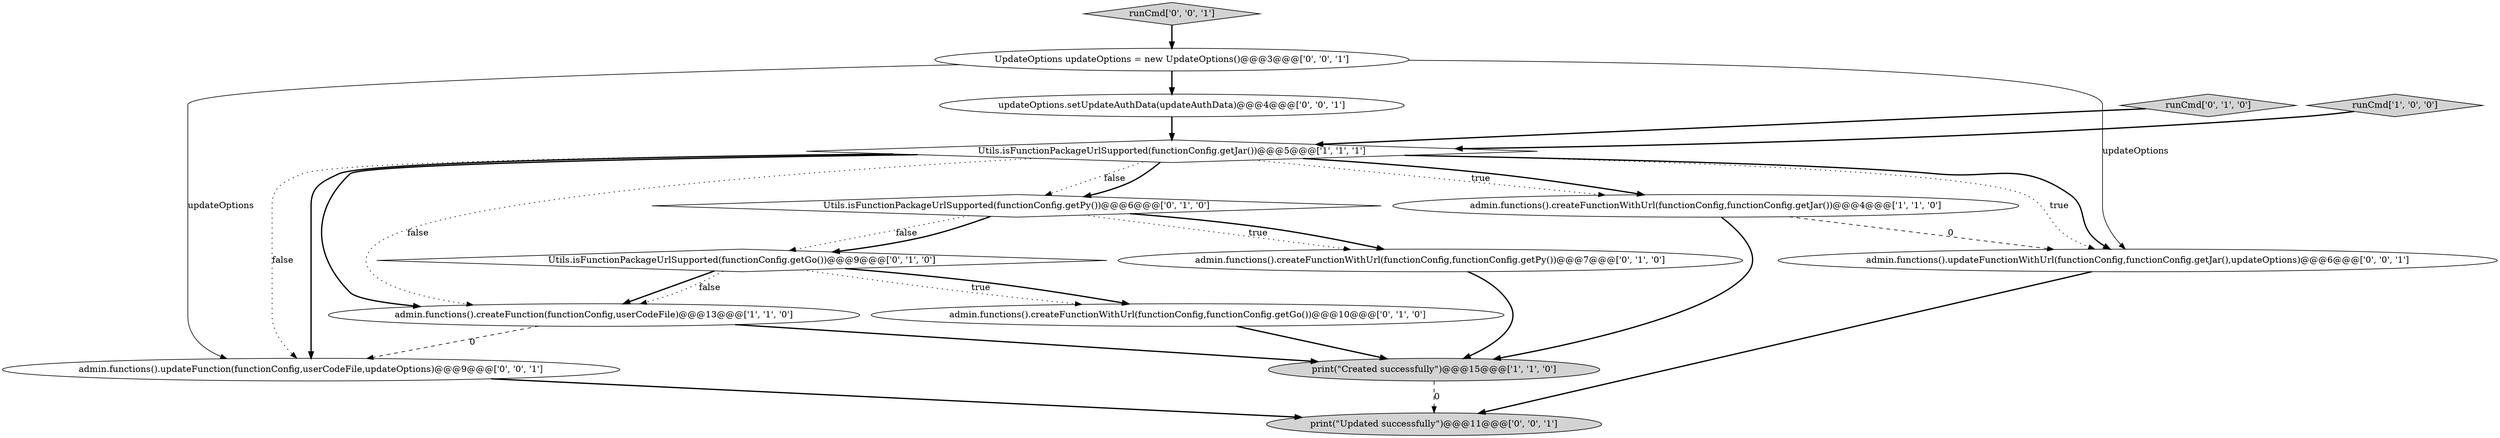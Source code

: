 digraph {
12 [style = filled, label = "admin.functions().updateFunction(functionConfig,userCodeFile,updateOptions)@@@9@@@['0', '0', '1']", fillcolor = white, shape = ellipse image = "AAA0AAABBB3BBB"];
10 [style = filled, label = "runCmd['0', '0', '1']", fillcolor = lightgray, shape = diamond image = "AAA0AAABBB3BBB"];
4 [style = filled, label = "print(\"Created successfully\")@@@15@@@['1', '1', '0']", fillcolor = lightgray, shape = ellipse image = "AAA0AAABBB1BBB"];
11 [style = filled, label = "print(\"Updated successfully\")@@@11@@@['0', '0', '1']", fillcolor = lightgray, shape = ellipse image = "AAA0AAABBB3BBB"];
6 [style = filled, label = "runCmd['0', '1', '0']", fillcolor = lightgray, shape = diamond image = "AAA0AAABBB2BBB"];
3 [style = filled, label = "admin.functions().createFunction(functionConfig,userCodeFile)@@@13@@@['1', '1', '0']", fillcolor = white, shape = ellipse image = "AAA0AAABBB1BBB"];
2 [style = filled, label = "runCmd['1', '0', '0']", fillcolor = lightgray, shape = diamond image = "AAA0AAABBB1BBB"];
9 [style = filled, label = "Utils.isFunctionPackageUrlSupported(functionConfig.getPy())@@@6@@@['0', '1', '0']", fillcolor = white, shape = diamond image = "AAA1AAABBB2BBB"];
8 [style = filled, label = "Utils.isFunctionPackageUrlSupported(functionConfig.getGo())@@@9@@@['0', '1', '0']", fillcolor = white, shape = diamond image = "AAA1AAABBB2BBB"];
14 [style = filled, label = "updateOptions.setUpdateAuthData(updateAuthData)@@@4@@@['0', '0', '1']", fillcolor = white, shape = ellipse image = "AAA0AAABBB3BBB"];
1 [style = filled, label = "admin.functions().createFunctionWithUrl(functionConfig,functionConfig.getJar())@@@4@@@['1', '1', '0']", fillcolor = white, shape = ellipse image = "AAA0AAABBB1BBB"];
15 [style = filled, label = "UpdateOptions updateOptions = new UpdateOptions()@@@3@@@['0', '0', '1']", fillcolor = white, shape = ellipse image = "AAA0AAABBB3BBB"];
5 [style = filled, label = "admin.functions().createFunctionWithUrl(functionConfig,functionConfig.getPy())@@@7@@@['0', '1', '0']", fillcolor = white, shape = ellipse image = "AAA1AAABBB2BBB"];
7 [style = filled, label = "admin.functions().createFunctionWithUrl(functionConfig,functionConfig.getGo())@@@10@@@['0', '1', '0']", fillcolor = white, shape = ellipse image = "AAA1AAABBB2BBB"];
13 [style = filled, label = "admin.functions().updateFunctionWithUrl(functionConfig,functionConfig.getJar(),updateOptions)@@@6@@@['0', '0', '1']", fillcolor = white, shape = ellipse image = "AAA0AAABBB3BBB"];
0 [style = filled, label = "Utils.isFunctionPackageUrlSupported(functionConfig.getJar())@@@5@@@['1', '1', '1']", fillcolor = white, shape = diamond image = "AAA0AAABBB1BBB"];
4->11 [style = dashed, label="0"];
0->1 [style = dotted, label="true"];
15->13 [style = solid, label="updateOptions"];
9->5 [style = dotted, label="true"];
0->9 [style = dotted, label="false"];
6->0 [style = bold, label=""];
0->9 [style = bold, label=""];
0->13 [style = dotted, label="true"];
14->0 [style = bold, label=""];
0->3 [style = bold, label=""];
8->7 [style = dotted, label="true"];
0->13 [style = bold, label=""];
0->12 [style = dotted, label="false"];
0->1 [style = bold, label=""];
5->4 [style = bold, label=""];
8->3 [style = bold, label=""];
1->13 [style = dashed, label="0"];
13->11 [style = bold, label=""];
9->8 [style = dotted, label="false"];
0->12 [style = bold, label=""];
0->3 [style = dotted, label="false"];
7->4 [style = bold, label=""];
15->14 [style = bold, label=""];
1->4 [style = bold, label=""];
15->12 [style = solid, label="updateOptions"];
8->7 [style = bold, label=""];
12->11 [style = bold, label=""];
2->0 [style = bold, label=""];
10->15 [style = bold, label=""];
9->8 [style = bold, label=""];
3->12 [style = dashed, label="0"];
9->5 [style = bold, label=""];
3->4 [style = bold, label=""];
8->3 [style = dotted, label="false"];
}
